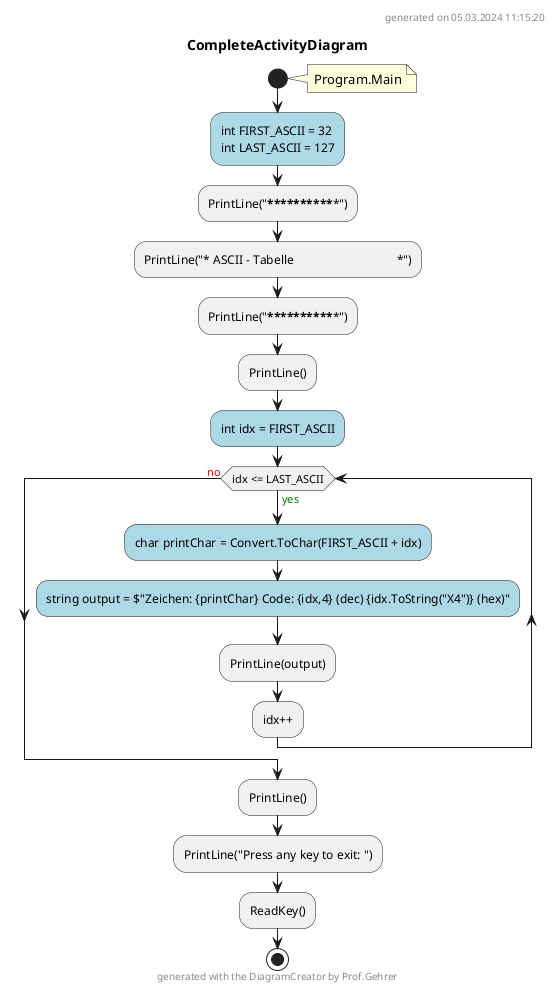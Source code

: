 @startuml CompleteActivityDiagram
header
generated on 05.03.2024 11:15:20
end header
title CompleteActivityDiagram
start
note right:  Program.Main
#LightBlue:int FIRST_ASCII = 32
int LAST_ASCII = 127;
:PrintLine("***************************************************");
:PrintLine("* ASCII - Tabelle                                 *");
:PrintLine("***************************************************");
:PrintLine();
#LightBlue:int idx = FIRST_ASCII;
while (idx <= LAST_ASCII) is (<color:green>yes)
    #LightBlue:char printChar = Convert.ToChar(FIRST_ASCII + idx);
    #LightBlue:string output = $"Zeichen: {printChar} Code: {idx,4} (dec) {idx.ToString("X4")} (hex)";
    :PrintLine(output);
:idx++;
endwhile (<color:red>no)
:PrintLine();
:PrintLine("Press any key to exit: ");
:ReadKey();
footer
generated with the DiagramCreator by Prof.Gehrer
end footer
stop
footer
generated with the DiagramCreator by Prof.Gehrer
end footer
@enduml
